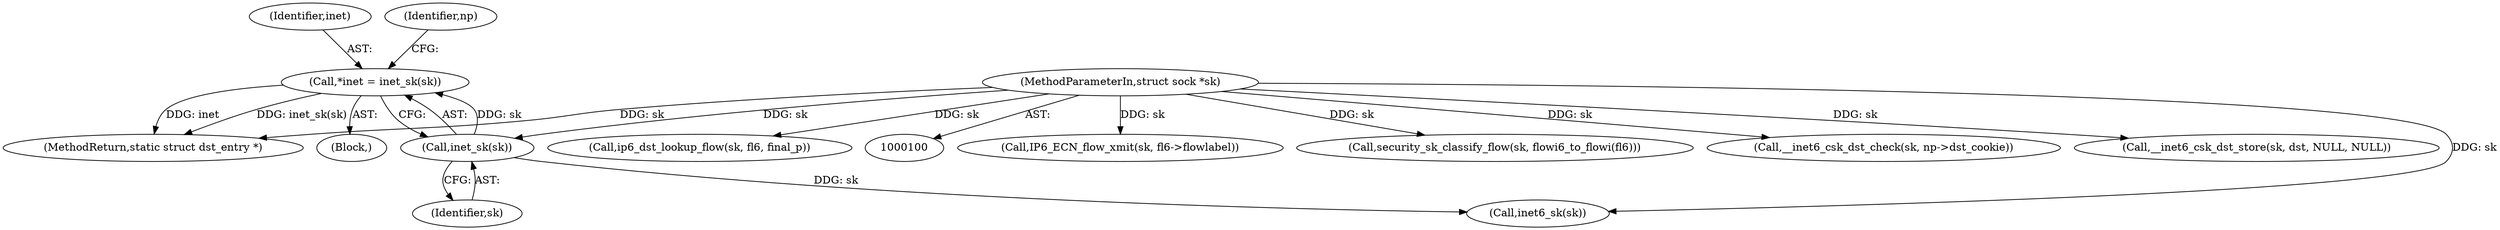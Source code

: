 digraph "0_linux_45f6fad84cc305103b28d73482b344d7f5b76f39_8@pointer" {
"1000105" [label="(Call,*inet = inet_sk(sk))"];
"1000107" [label="(Call,inet_sk(sk))"];
"1000101" [label="(MethodParameterIn,struct sock *sk)"];
"1000151" [label="(Call,IP6_ECN_flow_xmit(sk, fl6->flowlabel))"];
"1000184" [label="(Call,security_sk_classify_flow(sk, flowi6_to_flowi(fl6)))"];
"1000199" [label="(Call,__inet6_csk_dst_check(sk, np->dst_cookie))"];
"1000218" [label="(Call,__inet6_csk_dst_store(sk, dst, NULL, NULL))"];
"1000106" [label="(Identifier,inet)"];
"1000225" [label="(MethodReturn,static struct dst_entry *)"];
"1000105" [label="(Call,*inet = inet_sk(sk))"];
"1000112" [label="(Call,inet6_sk(sk))"];
"1000111" [label="(Identifier,np)"];
"1000101" [label="(MethodParameterIn,struct sock *sk)"];
"1000108" [label="(Identifier,sk)"];
"1000103" [label="(Block,)"];
"1000210" [label="(Call,ip6_dst_lookup_flow(sk, fl6, final_p))"];
"1000107" [label="(Call,inet_sk(sk))"];
"1000105" -> "1000103"  [label="AST: "];
"1000105" -> "1000107"  [label="CFG: "];
"1000106" -> "1000105"  [label="AST: "];
"1000107" -> "1000105"  [label="AST: "];
"1000111" -> "1000105"  [label="CFG: "];
"1000105" -> "1000225"  [label="DDG: inet_sk(sk)"];
"1000105" -> "1000225"  [label="DDG: inet"];
"1000107" -> "1000105"  [label="DDG: sk"];
"1000107" -> "1000108"  [label="CFG: "];
"1000108" -> "1000107"  [label="AST: "];
"1000101" -> "1000107"  [label="DDG: sk"];
"1000107" -> "1000112"  [label="DDG: sk"];
"1000101" -> "1000100"  [label="AST: "];
"1000101" -> "1000225"  [label="DDG: sk"];
"1000101" -> "1000112"  [label="DDG: sk"];
"1000101" -> "1000151"  [label="DDG: sk"];
"1000101" -> "1000184"  [label="DDG: sk"];
"1000101" -> "1000199"  [label="DDG: sk"];
"1000101" -> "1000210"  [label="DDG: sk"];
"1000101" -> "1000218"  [label="DDG: sk"];
}
